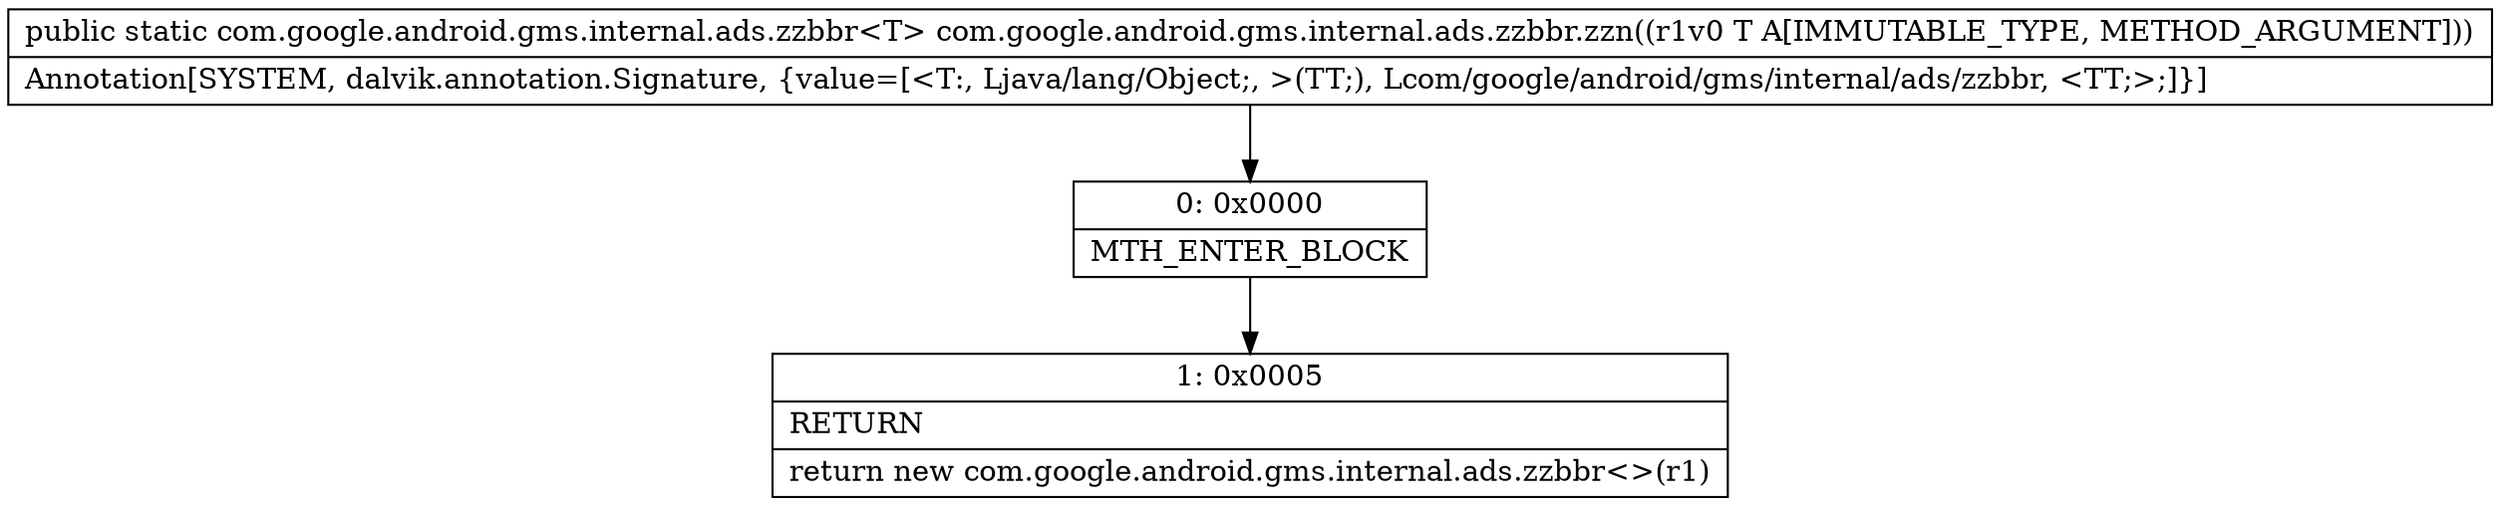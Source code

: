 digraph "CFG forcom.google.android.gms.internal.ads.zzbbr.zzn(Ljava\/lang\/Object;)Lcom\/google\/android\/gms\/internal\/ads\/zzbbr;" {
Node_0 [shape=record,label="{0\:\ 0x0000|MTH_ENTER_BLOCK\l}"];
Node_1 [shape=record,label="{1\:\ 0x0005|RETURN\l|return new com.google.android.gms.internal.ads.zzbbr\<\>(r1)\l}"];
MethodNode[shape=record,label="{public static com.google.android.gms.internal.ads.zzbbr\<T\> com.google.android.gms.internal.ads.zzbbr.zzn((r1v0 T A[IMMUTABLE_TYPE, METHOD_ARGUMENT]))  | Annotation[SYSTEM, dalvik.annotation.Signature, \{value=[\<T:, Ljava\/lang\/Object;, \>(TT;), Lcom\/google\/android\/gms\/internal\/ads\/zzbbr, \<TT;\>;]\}]\l}"];
MethodNode -> Node_0;
Node_0 -> Node_1;
}

